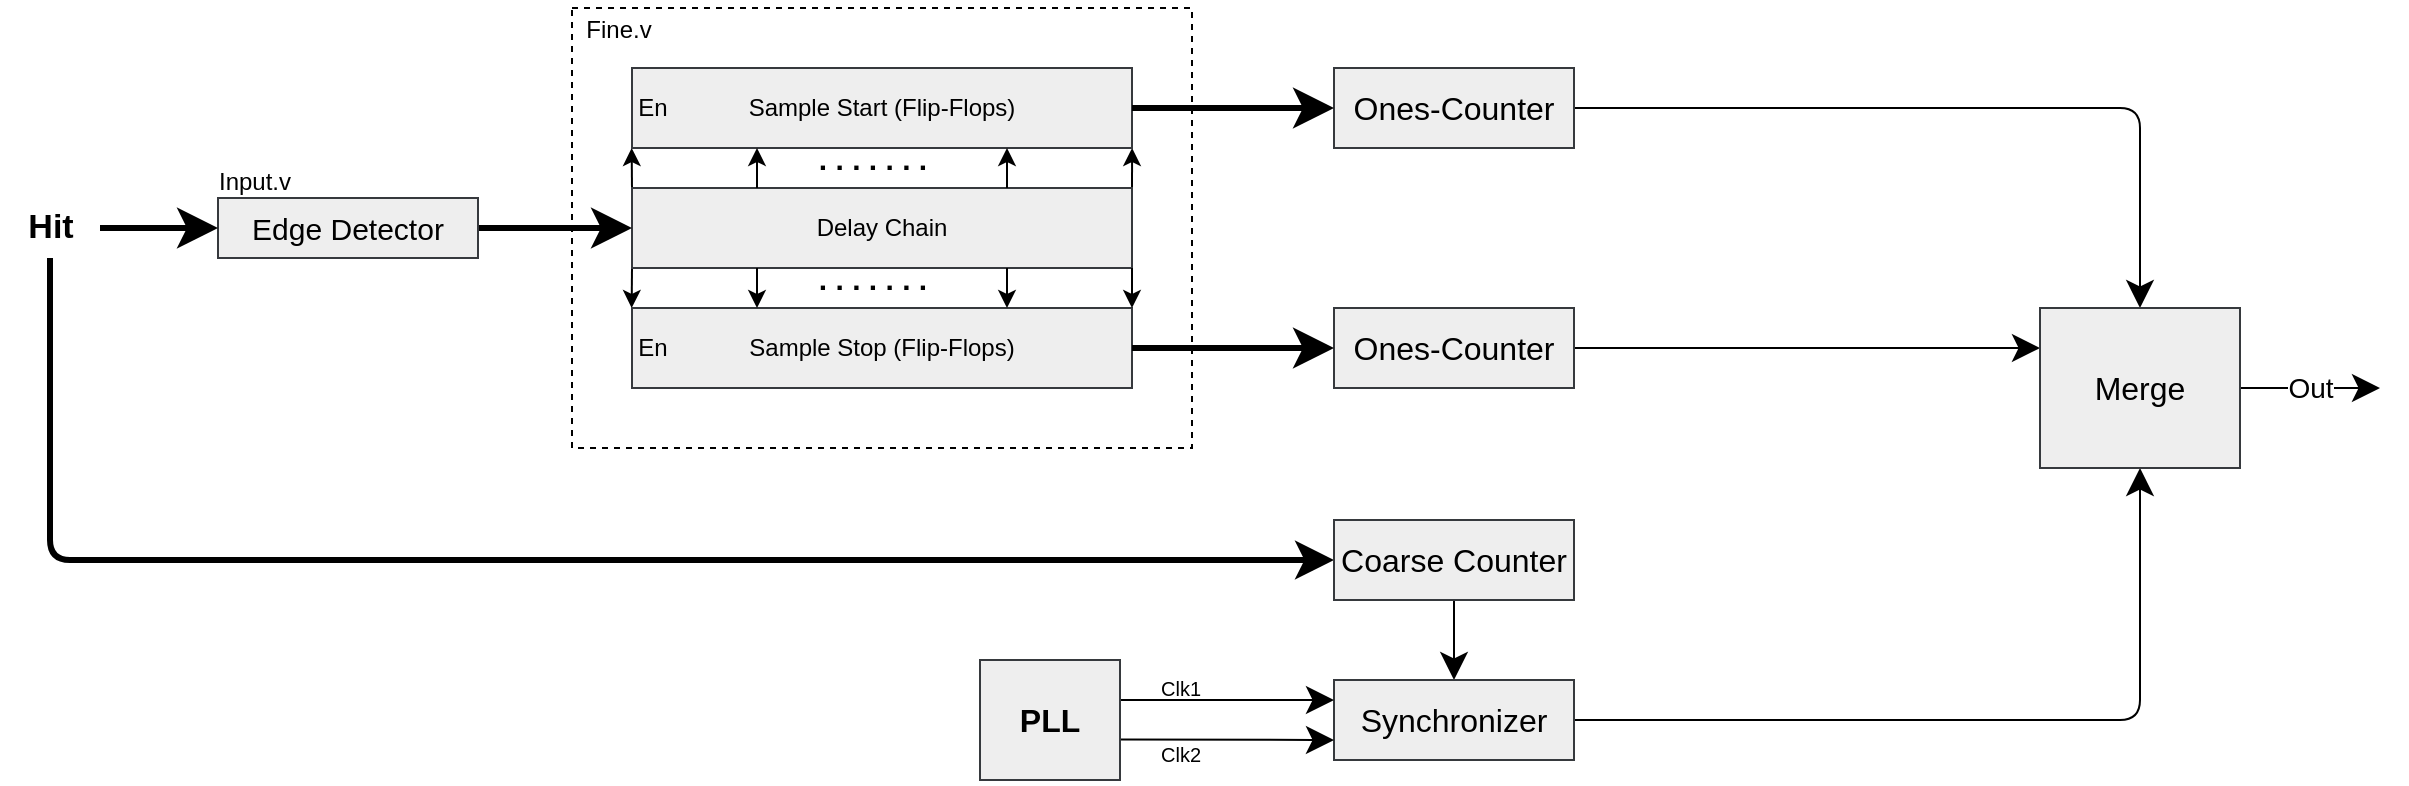 <mxfile>
    <diagram id="_0PWpKskcC4PVD-3ensn" name="Page-1">
        <mxGraphModel dx="1109" dy="684" grid="1" gridSize="10" guides="1" tooltips="1" connect="1" arrows="1" fold="1" page="1" pageScale="1" pageWidth="827" pageHeight="1169" background="#FFFFFF" math="0" shadow="0">
            <root>
                <mxCell id="0"/>
                <mxCell id="1" parent="0"/>
                <mxCell id="23" value="" style="group" parent="1" vertex="1" connectable="0">
                    <mxGeometry x="579" y="180" width="317" height="224" as="geometry"/>
                </mxCell>
                <mxCell id="20" value="" style="whiteSpace=wrap;html=1;labelBackgroundColor=none;fontColor=#000000;dashed=1;fillColor=none;strokeColor=#000000;align=left;container=0;" parent="23" vertex="1">
                    <mxGeometry x="7" y="4" width="310" height="220" as="geometry"/>
                </mxCell>
                <mxCell id="5" style="edgeStyle=none;html=1;exitX=0;exitY=0;exitDx=0;exitDy=0;fontColor=#000000;labelBorderColor=none;strokeColor=#000000;" parent="23" source="2" edge="1">
                    <mxGeometry relative="1" as="geometry">
                        <mxPoint x="36.83" y="74.0" as="targetPoint"/>
                    </mxGeometry>
                </mxCell>
                <mxCell id="9" style="edgeStyle=none;html=1;exitX=1;exitY=0;exitDx=0;exitDy=0;fontColor=#000000;labelBorderColor=none;strokeColor=#000000;" parent="23" source="2" edge="1">
                    <mxGeometry relative="1" as="geometry">
                        <mxPoint x="287.043" y="74.0" as="targetPoint"/>
                    </mxGeometry>
                </mxCell>
                <mxCell id="13" style="edgeStyle=none;html=1;exitX=0;exitY=1;exitDx=0;exitDy=0;fontColor=#000000;strokeColor=#000000;" parent="23" source="2" edge="1">
                    <mxGeometry relative="1" as="geometry">
                        <mxPoint x="36.83" y="154" as="targetPoint"/>
                    </mxGeometry>
                </mxCell>
                <mxCell id="2" value="Delay Chain" style="rounded=0;whiteSpace=wrap;html=1;fillColor=#eeeeee;strokeColor=#36393d;labelBackgroundColor=none;fontColor=#000000;container=0;" parent="23" vertex="1">
                    <mxGeometry x="37" y="94" width="250" height="40" as="geometry"/>
                </mxCell>
                <mxCell id="3" value="Sample Start (Flip-Flops)" style="rounded=0;whiteSpace=wrap;html=1;fillColor=#eeeeee;strokeColor=#36393d;labelBackgroundColor=none;fontColor=#000000;container=0;" parent="23" vertex="1">
                    <mxGeometry x="37" y="34" width="250" height="40" as="geometry"/>
                </mxCell>
                <mxCell id="6" style="edgeStyle=none;html=1;exitX=0.25;exitY=0;exitDx=0;exitDy=0;entryX=0.25;entryY=1;entryDx=0;entryDy=0;fontColor=#000000;labelBorderColor=none;strokeColor=#000000;" parent="23" source="2" target="3" edge="1">
                    <mxGeometry relative="1" as="geometry"/>
                </mxCell>
                <mxCell id="8" style="edgeStyle=none;html=1;exitX=0.75;exitY=0;exitDx=0;exitDy=0;entryX=0.75;entryY=1;entryDx=0;entryDy=0;fontColor=#000000;labelBorderColor=none;strokeColor=#000000;" parent="23" source="2" target="3" edge="1">
                    <mxGeometry relative="1" as="geometry"/>
                </mxCell>
                <mxCell id="4" value="Sample Stop (Flip-Flops)" style="rounded=0;whiteSpace=wrap;html=1;fillColor=#eeeeee;strokeColor=#36393d;labelBackgroundColor=none;fontColor=#000000;container=0;" parent="23" vertex="1">
                    <mxGeometry x="37" y="154" width="250" height="40" as="geometry"/>
                </mxCell>
                <mxCell id="10" style="edgeStyle=none;html=1;exitX=1;exitY=1;exitDx=0;exitDy=0;entryX=1;entryY=0;entryDx=0;entryDy=0;fontColor=#000000;strokeColor=#000000;" parent="23" source="2" target="4" edge="1">
                    <mxGeometry relative="1" as="geometry"/>
                </mxCell>
                <mxCell id="11" style="edgeStyle=none;html=1;exitX=0.75;exitY=1;exitDx=0;exitDy=0;entryX=0.75;entryY=0;entryDx=0;entryDy=0;fontColor=#000000;strokeColor=#000000;" parent="23" source="2" target="4" edge="1">
                    <mxGeometry relative="1" as="geometry"/>
                </mxCell>
                <mxCell id="12" style="edgeStyle=none;html=1;exitX=0.25;exitY=1;exitDx=0;exitDy=0;entryX=0.25;entryY=0;entryDx=0;entryDy=0;fontColor=#000000;strokeColor=#000000;" parent="23" source="2" target="4" edge="1">
                    <mxGeometry relative="1" as="geometry"/>
                </mxCell>
                <mxCell id="15" value=". . . . . . ." style="text;html=1;align=center;verticalAlign=middle;resizable=0;points=[];autosize=1;strokeColor=none;fillColor=none;fontColor=#000000;container=0;fontSize=15;fontStyle=1" parent="23" vertex="1">
                    <mxGeometry x="117" y="124" width="80" height="30" as="geometry"/>
                </mxCell>
                <mxCell id="16" value=". . . . . . ." style="text;html=1;align=center;verticalAlign=middle;resizable=0;points=[];autosize=1;strokeColor=none;fillColor=none;fontColor=#000000;container=0;fontStyle=1;fontSize=15;" parent="23" vertex="1">
                    <mxGeometry x="117" y="64" width="80" height="30" as="geometry"/>
                </mxCell>
                <mxCell id="17" value="En" style="text;html=1;align=center;verticalAlign=middle;resizable=0;points=[];autosize=1;strokeColor=none;fillColor=none;fontColor=#000000;container=0;" parent="23" vertex="1">
                    <mxGeometry x="27" y="39" width="40" height="30" as="geometry"/>
                </mxCell>
                <mxCell id="18" value="En" style="text;html=1;align=center;verticalAlign=middle;resizable=0;points=[];autosize=1;strokeColor=none;fillColor=none;fontColor=#000000;container=0;" parent="23" vertex="1">
                    <mxGeometry x="27" y="159" width="40" height="30" as="geometry"/>
                </mxCell>
                <mxCell id="21" value="Fine.v" style="text;html=1;align=center;verticalAlign=middle;resizable=0;points=[];autosize=1;strokeColor=none;fillColor=none;fontColor=#000000;container=0;" parent="23" vertex="1">
                    <mxGeometry width="60" height="30" as="geometry"/>
                </mxCell>
                <mxCell id="27" style="edgeStyle=none;html=1;exitX=1;exitY=0.5;exitDx=0;exitDy=0;entryX=0;entryY=0.5;entryDx=0;entryDy=0;labelBorderColor=none;strokeColor=#000000;fontSize=12;fontColor=#000000;endSize=11;startSize=10;jumpSize=6;shadow=0;sourcePerimeterSpacing=0;strokeWidth=3;" parent="1" source="24" target="2" edge="1">
                    <mxGeometry relative="1" as="geometry"/>
                </mxCell>
                <mxCell id="28" value="" style="group" parent="1" vertex="1" connectable="0">
                    <mxGeometry x="397" y="254" width="142" height="55" as="geometry"/>
                </mxCell>
                <mxCell id="24" value="Edge Detector" style="whiteSpace=wrap;html=1;labelBackgroundColor=none;strokeColor=#36393d;fontSize=15;fillColor=#eeeeee;fontColor=#000000;container=1;" parent="28" vertex="1" collapsed="1">
                    <mxGeometry x="12" y="25" width="130" height="30" as="geometry">
                        <mxRectangle x="11" y="24.5" width="80" height="47" as="alternateBounds"/>
                    </mxGeometry>
                </mxCell>
                <mxCell id="25" value="&lt;font style=&quot;font-size: 12px;&quot;&gt;Input.v&lt;/font&gt;" style="text;html=1;align=center;verticalAlign=middle;resizable=0;points=[];autosize=1;strokeColor=none;fillColor=none;fontSize=15;fontColor=#000000;container=1;" parent="28" vertex="1">
                    <mxGeometry width="60" height="30" as="geometry"/>
                </mxCell>
                <mxCell id="30" style="edgeStyle=none;sketch=0;jumpSize=6;html=1;entryX=0;entryY=0.5;entryDx=0;entryDy=0;shadow=0;labelBorderColor=none;strokeColor=#000000;strokeWidth=3;fontSize=17;fontColor=#000000;startSize=10;endSize=11;startArrow=none;" parent="1" source="32" target="24" edge="1">
                    <mxGeometry relative="1" as="geometry">
                        <mxPoint x="266" y="294" as="sourcePoint"/>
                    </mxGeometry>
                </mxCell>
                <mxCell id="50" style="edgeStyle=none;sketch=0;jumpSize=6;html=1;entryX=0.5;entryY=0;entryDx=0;entryDy=0;shadow=0;labelBorderColor=none;strokeColor=#000000;strokeWidth=1;fontSize=10;fontColor=#000000;startArrow=none;startFill=0;endArrow=classic;endFill=1;startSize=10;endSize=11;sourcePerimeterSpacing=0;" parent="1" source="33" target="49" edge="1">
                    <mxGeometry relative="1" as="geometry">
                        <Array as="points">
                            <mxPoint x="1370" y="234"/>
                        </Array>
                    </mxGeometry>
                </mxCell>
                <mxCell id="33" value="Ones-Counter" style="whiteSpace=wrap;html=1;labelBackgroundColor=none;strokeColor=#36393d;fontSize=16;fillColor=#eeeeee;verticalAlign=middle;fontColor=#000000;align=center;" parent="1" vertex="1">
                    <mxGeometry x="967" y="214" width="120" height="40" as="geometry"/>
                </mxCell>
                <mxCell id="34" style="edgeStyle=none;sketch=0;jumpSize=6;html=1;entryX=0;entryY=0.5;entryDx=0;entryDy=0;shadow=0;labelBorderColor=none;strokeColor=#000000;strokeWidth=3;fontSize=16;fontColor=#000000;startSize=10;endSize=11;sourcePerimeterSpacing=0;" parent="1" source="3" target="33" edge="1">
                    <mxGeometry relative="1" as="geometry"/>
                </mxCell>
                <mxCell id="51" style="edgeStyle=none;sketch=0;jumpSize=6;html=1;entryX=0;entryY=0.25;entryDx=0;entryDy=0;shadow=0;labelBorderColor=none;strokeColor=#000000;strokeWidth=1;fontSize=10;fontColor=#000000;startArrow=none;startFill=0;endArrow=classic;endFill=1;startSize=10;endSize=11;sourcePerimeterSpacing=0;" parent="1" source="35" target="49" edge="1">
                    <mxGeometry relative="1" as="geometry"/>
                </mxCell>
                <mxCell id="35" value="Ones-Counter" style="whiteSpace=wrap;html=1;labelBackgroundColor=none;strokeColor=#36393d;fontSize=16;fillColor=#eeeeee;verticalAlign=middle;fontColor=#000000;align=center;" parent="1" vertex="1">
                    <mxGeometry x="967" y="334" width="120" height="40" as="geometry"/>
                </mxCell>
                <mxCell id="36" style="edgeStyle=none;sketch=0;jumpSize=6;html=1;exitX=1;exitY=0.5;exitDx=0;exitDy=0;entryX=0;entryY=0.5;entryDx=0;entryDy=0;shadow=0;labelBorderColor=none;strokeColor=#000000;strokeWidth=3;fontSize=16;fontColor=#000000;startSize=10;endSize=11;sourcePerimeterSpacing=0;" parent="1" source="4" target="35" edge="1">
                    <mxGeometry relative="1" as="geometry"/>
                </mxCell>
                <mxCell id="38" style="edgeStyle=none;sketch=0;jumpSize=6;html=1;shadow=0;labelBorderColor=none;strokeColor=#000000;strokeWidth=3;fontSize=16;fontColor=#000000;startSize=10;endSize=11;sourcePerimeterSpacing=0;endArrow=none;endFill=0;startArrow=classic;startFill=1;" parent="1" source="37" target="32" edge="1">
                    <mxGeometry relative="1" as="geometry">
                        <Array as="points">
                            <mxPoint x="325" y="460"/>
                        </Array>
                    </mxGeometry>
                </mxCell>
                <mxCell id="41" style="edgeStyle=none;sketch=0;jumpSize=6;html=1;entryX=0.5;entryY=0;entryDx=0;entryDy=0;shadow=0;labelBorderColor=none;strokeColor=#000000;strokeWidth=1;fontSize=16;fontColor=#000000;startArrow=none;startFill=0;endArrow=classic;endFill=1;startSize=10;endSize=11;sourcePerimeterSpacing=0;" parent="1" source="37" target="39" edge="1">
                    <mxGeometry relative="1" as="geometry"/>
                </mxCell>
                <mxCell id="37" value="Coarse Counter" style="whiteSpace=wrap;html=1;labelBackgroundColor=none;strokeColor=#36393d;fontSize=16;fillColor=#eeeeee;verticalAlign=middle;fontColor=#000000;align=center;" parent="1" vertex="1">
                    <mxGeometry x="967" y="440" width="120" height="40" as="geometry"/>
                </mxCell>
                <mxCell id="52" style="edgeStyle=none;sketch=0;jumpSize=6;html=1;entryX=0.5;entryY=1;entryDx=0;entryDy=0;shadow=0;labelBorderColor=none;strokeColor=#000000;strokeWidth=1;fontSize=10;fontColor=#000000;startArrow=none;startFill=0;endArrow=classic;endFill=1;startSize=10;endSize=11;sourcePerimeterSpacing=0;" parent="1" source="39" target="49" edge="1">
                    <mxGeometry relative="1" as="geometry">
                        <Array as="points">
                            <mxPoint x="1370" y="540"/>
                        </Array>
                    </mxGeometry>
                </mxCell>
                <mxCell id="39" value="Synchronizer" style="whiteSpace=wrap;html=1;labelBackgroundColor=none;strokeColor=#36393d;fontSize=16;fillColor=#eeeeee;verticalAlign=middle;fontColor=#000000;align=center;" parent="1" vertex="1">
                    <mxGeometry x="967" y="520" width="120" height="40" as="geometry"/>
                </mxCell>
                <mxCell id="45" style="edgeStyle=none;sketch=0;jumpSize=6;html=1;exitX=1;exitY=0.333;exitDx=0;exitDy=0;entryX=0;entryY=0.25;entryDx=0;entryDy=0;shadow=0;labelBorderColor=none;strokeColor=#000000;strokeWidth=1;fontSize=16;fontColor=#000000;startArrow=none;startFill=0;endArrow=classic;endFill=1;startSize=10;endSize=11;sourcePerimeterSpacing=0;exitPerimeter=0;" parent="1" source="43" target="39" edge="1">
                    <mxGeometry relative="1" as="geometry"/>
                </mxCell>
                <mxCell id="46" style="edgeStyle=none;sketch=0;jumpSize=6;html=1;exitX=0.984;exitY=0.662;exitDx=0;exitDy=0;entryX=0;entryY=0.75;entryDx=0;entryDy=0;shadow=0;labelBorderColor=none;strokeColor=#000000;strokeWidth=1;fontSize=16;fontColor=#000000;startArrow=none;startFill=0;endArrow=classic;endFill=1;startSize=10;endSize=11;sourcePerimeterSpacing=0;exitPerimeter=0;" parent="1" source="43" target="39" edge="1">
                    <mxGeometry relative="1" as="geometry"/>
                </mxCell>
                <mxCell id="43" value="PLL" style="whiteSpace=wrap;html=1;labelBackgroundColor=none;strokeColor=#36393d;fontSize=16;fillColor=#eeeeee;verticalAlign=middle;fontColor=#000000;align=center;fontStyle=1" parent="1" vertex="1">
                    <mxGeometry x="790" y="510" width="70" height="60" as="geometry"/>
                </mxCell>
                <mxCell id="47" value="Clk1" style="text;html=1;align=center;verticalAlign=middle;resizable=0;points=[];autosize=1;strokeColor=none;fillColor=none;fontSize=10;fontColor=#000000;" parent="1" vertex="1">
                    <mxGeometry x="870" y="509" width="40" height="30" as="geometry"/>
                </mxCell>
                <mxCell id="48" value="Clk2" style="text;html=1;align=center;verticalAlign=middle;resizable=0;points=[];autosize=1;strokeColor=none;fillColor=none;fontSize=10;fontColor=#000000;" parent="1" vertex="1">
                    <mxGeometry x="870" y="542" width="40" height="30" as="geometry"/>
                </mxCell>
                <mxCell id="53" value="Out" style="edgeStyle=none;sketch=0;jumpSize=6;html=1;shadow=0;labelBorderColor=none;strokeColor=#000000;strokeWidth=1;fontSize=14;fontColor=#000000;startArrow=none;startFill=0;endArrow=classic;endFill=1;startSize=10;endSize=11;sourcePerimeterSpacing=0;labelBackgroundColor=#FFFFFF;" parent="1" source="49" edge="1">
                    <mxGeometry relative="1" as="geometry">
                        <mxPoint x="1490" y="374" as="targetPoint"/>
                    </mxGeometry>
                </mxCell>
                <mxCell id="49" value="Merge" style="whiteSpace=wrap;html=1;labelBackgroundColor=none;strokeColor=#36393d;fontSize=16;fillColor=#eeeeee;verticalAlign=middle;fontColor=#000000;align=center;" parent="1" vertex="1">
                    <mxGeometry x="1320" y="334" width="100" height="80" as="geometry"/>
                </mxCell>
                <mxCell id="32" value="&lt;b&gt;Hit&lt;/b&gt;" style="text;html=1;align=center;verticalAlign=middle;resizable=0;points=[];autosize=1;strokeColor=none;fillColor=none;fontSize=17;fontColor=#000000;" parent="1" vertex="1">
                    <mxGeometry x="300" y="279" width="50" height="30" as="geometry"/>
                </mxCell>
            </root>
        </mxGraphModel>
    </diagram>
</mxfile>